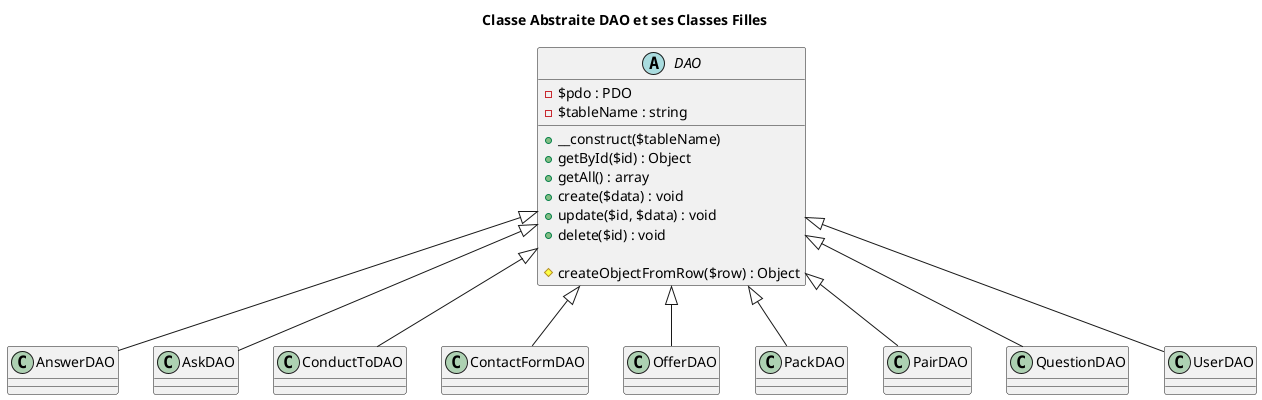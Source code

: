 @startuml RoofDevis

title Classe Abstraite DAO et ses Classes Filles

' Classe abstraite DAO
abstract class DAO {
    - $pdo : PDO
    - $tableName : string
    
    + __construct($tableName)
    + getById($id) : Object
    + getAll() : array
    + create($data) : void
    + update($id, $data) : void
    + delete($id) : void
    
    # createObjectFromRow($row) : Object
}

' Classes filles héritant de DAO
class AnswerDAO
class AskDAO
class ConductToDAO
class ContactFormDAO
class OfferDAO
class PackDAO
class PairDAO
class QuestionDAO
class UserDAO

' Relations d'héritage
DAO <|-- AnswerDAO
DAO <|-- AskDAO
DAO <|-- ConductToDAO
DAO <|-- ContactFormDAO
DAO <|-- OfferDAO
DAO <|-- PackDAO
DAO <|-- PairDAO
DAO <|-- QuestionDAO
DAO <|-- UserDAO

@enduml

